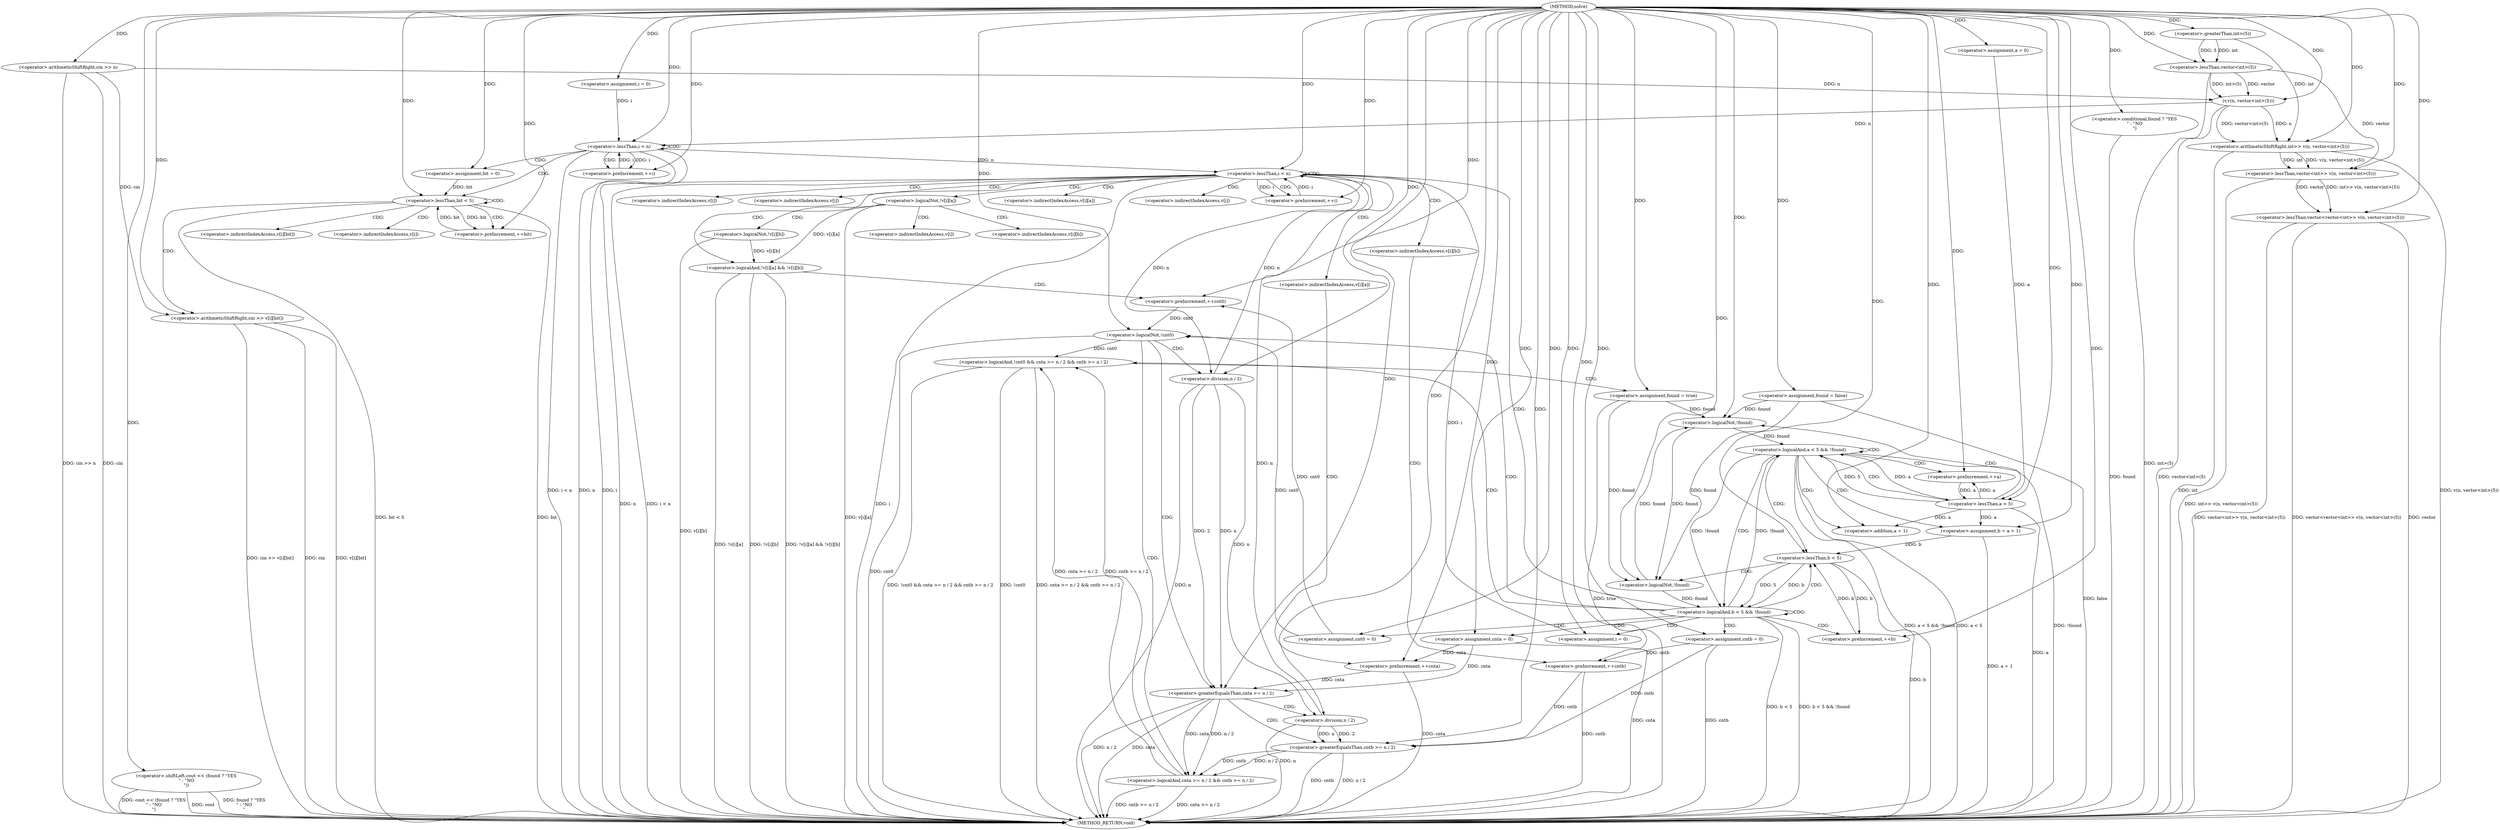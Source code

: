 digraph "solve" {  
"1000106" [label = "(METHOD,solve)" ]
"1000266" [label = "(METHOD_RETURN,void)" ]
"1000109" [label = "(<operator>.arithmeticShiftRight,cin >> n)" ]
"1000112" [label = "(<operator>.lessThan,vector<vector<int>> v(n, vector<int>(5)))" ]
"1000154" [label = "(<operator>.assignment,found = false)" ]
"1000260" [label = "(<operator>.shiftLeft,cout << (found ? \"YES\n\" : \"NO\n\"))" ]
"1000127" [label = "(<operator>.assignment,i = 0)" ]
"1000130" [label = "(<operator>.lessThan,i < n)" ]
"1000133" [label = "(<operator>.preIncrement,++i)" ]
"1000159" [label = "(<operator>.assignment,a = 0)" ]
"1000162" [label = "(<operator>.logicalAnd,a < 5 && !found)" ]
"1000168" [label = "(<operator>.preIncrement,++a)" ]
"1000114" [label = "(<operator>.lessThan,vector<int>> v(n, vector<int>(5)))" ]
"1000262" [label = "(<operator>.conditional,found ? \"YES\n\" : \"NO\n\")" ]
"1000116" [label = "(<operator>.arithmeticShiftRight,int>> v(n, vector<int>(5)))" ]
"1000138" [label = "(<operator>.assignment,bit = 0)" ]
"1000141" [label = "(<operator>.lessThan,bit < 5)" ]
"1000144" [label = "(<operator>.preIncrement,++bit)" ]
"1000146" [label = "(<operator>.arithmeticShiftRight,cin >> v[i][bit])" ]
"1000163" [label = "(<operator>.lessThan,a < 5)" ]
"1000166" [label = "(<operator>.logicalNot,!found)" ]
"1000173" [label = "(<operator>.assignment,b = a + 1)" ]
"1000178" [label = "(<operator>.logicalAnd,b < 5 && !found)" ]
"1000184" [label = "(<operator>.preIncrement,++b)" ]
"1000118" [label = "(v,v(n, vector<int>(5)))" ]
"1000188" [label = "(<operator>.assignment,cnt0 = 0)" ]
"1000192" [label = "(<operator>.assignment,cnta = 0)" ]
"1000196" [label = "(<operator>.assignment,cntb = 0)" ]
"1000120" [label = "(<operator>.lessThan,vector<int>(5))" ]
"1000175" [label = "(<operator>.addition,a + 1)" ]
"1000179" [label = "(<operator>.lessThan,b < 5)" ]
"1000182" [label = "(<operator>.logicalNot,!found)" ]
"1000201" [label = "(<operator>.assignment,i = 0)" ]
"1000204" [label = "(<operator>.lessThan,i < n)" ]
"1000207" [label = "(<operator>.preIncrement,++i)" ]
"1000243" [label = "(<operator>.logicalAnd,!cnt0 && cnta >= n / 2 && cntb >= n / 2)" ]
"1000257" [label = "(<operator>.assignment,found = true)" ]
"1000122" [label = "(<operator>.greaterThan,int>(5))" ]
"1000216" [label = "(<operator>.preIncrement,++cnta)" ]
"1000224" [label = "(<operator>.preIncrement,++cntb)" ]
"1000227" [label = "(<operator>.logicalAnd,!v[i][a] && !v[i][b])" ]
"1000240" [label = "(<operator>.preIncrement,++cnt0)" ]
"1000244" [label = "(<operator>.logicalNot,!cnt0)" ]
"1000246" [label = "(<operator>.logicalAnd,cnta >= n / 2 && cntb >= n / 2)" ]
"1000247" [label = "(<operator>.greaterEqualsThan,cnta >= n / 2)" ]
"1000252" [label = "(<operator>.greaterEqualsThan,cntb >= n / 2)" ]
"1000228" [label = "(<operator>.logicalNot,!v[i][a])" ]
"1000234" [label = "(<operator>.logicalNot,!v[i][b])" ]
"1000249" [label = "(<operator>.division,n / 2)" ]
"1000254" [label = "(<operator>.division,n / 2)" ]
"1000148" [label = "(<operator>.indirectIndexAccess,v[i][bit])" ]
"1000149" [label = "(<operator>.indirectIndexAccess,v[i])" ]
"1000211" [label = "(<operator>.indirectIndexAccess,v[i][a])" ]
"1000219" [label = "(<operator>.indirectIndexAccess,v[i][b])" ]
"1000212" [label = "(<operator>.indirectIndexAccess,v[i])" ]
"1000220" [label = "(<operator>.indirectIndexAccess,v[i])" ]
"1000229" [label = "(<operator>.indirectIndexAccess,v[i][a])" ]
"1000235" [label = "(<operator>.indirectIndexAccess,v[i][b])" ]
"1000230" [label = "(<operator>.indirectIndexAccess,v[i])" ]
"1000236" [label = "(<operator>.indirectIndexAccess,v[i])" ]
  "1000109" -> "1000266"  [ label = "DDG: cin"] 
  "1000109" -> "1000266"  [ label = "DDG: cin >> n"] 
  "1000112" -> "1000266"  [ label = "DDG: vector"] 
  "1000116" -> "1000266"  [ label = "DDG: int"] 
  "1000120" -> "1000266"  [ label = "DDG: int>(5)"] 
  "1000118" -> "1000266"  [ label = "DDG: vector<int>(5)"] 
  "1000116" -> "1000266"  [ label = "DDG: v(n, vector<int>(5))"] 
  "1000114" -> "1000266"  [ label = "DDG: int>> v(n, vector<int>(5))"] 
  "1000112" -> "1000266"  [ label = "DDG: vector<int>> v(n, vector<int>(5))"] 
  "1000112" -> "1000266"  [ label = "DDG: vector<vector<int>> v(n, vector<int>(5))"] 
  "1000130" -> "1000266"  [ label = "DDG: i"] 
  "1000130" -> "1000266"  [ label = "DDG: n"] 
  "1000130" -> "1000266"  [ label = "DDG: i < n"] 
  "1000163" -> "1000266"  [ label = "DDG: a"] 
  "1000162" -> "1000266"  [ label = "DDG: a < 5"] 
  "1000162" -> "1000266"  [ label = "DDG: !found"] 
  "1000162" -> "1000266"  [ label = "DDG: a < 5 && !found"] 
  "1000262" -> "1000266"  [ label = "DDG: found"] 
  "1000260" -> "1000266"  [ label = "DDG: found ? \"YES\n\" : \"NO\n\""] 
  "1000260" -> "1000266"  [ label = "DDG: cout << (found ? \"YES\n\" : \"NO\n\")"] 
  "1000173" -> "1000266"  [ label = "DDG: a + 1"] 
  "1000179" -> "1000266"  [ label = "DDG: b"] 
  "1000178" -> "1000266"  [ label = "DDG: b < 5"] 
  "1000178" -> "1000266"  [ label = "DDG: b < 5 && !found"] 
  "1000192" -> "1000266"  [ label = "DDG: cnta"] 
  "1000196" -> "1000266"  [ label = "DDG: cntb"] 
  "1000204" -> "1000266"  [ label = "DDG: i"] 
  "1000204" -> "1000266"  [ label = "DDG: n"] 
  "1000204" -> "1000266"  [ label = "DDG: i < n"] 
  "1000244" -> "1000266"  [ label = "DDG: cnt0"] 
  "1000243" -> "1000266"  [ label = "DDG: !cnt0"] 
  "1000247" -> "1000266"  [ label = "DDG: cnta"] 
  "1000249" -> "1000266"  [ label = "DDG: n"] 
  "1000247" -> "1000266"  [ label = "DDG: n / 2"] 
  "1000246" -> "1000266"  [ label = "DDG: cnta >= n / 2"] 
  "1000252" -> "1000266"  [ label = "DDG: cntb"] 
  "1000254" -> "1000266"  [ label = "DDG: n"] 
  "1000252" -> "1000266"  [ label = "DDG: n / 2"] 
  "1000246" -> "1000266"  [ label = "DDG: cntb >= n / 2"] 
  "1000243" -> "1000266"  [ label = "DDG: cnta >= n / 2 && cntb >= n / 2"] 
  "1000243" -> "1000266"  [ label = "DDG: !cnt0 && cnta >= n / 2 && cntb >= n / 2"] 
  "1000216" -> "1000266"  [ label = "DDG: cnta"] 
  "1000224" -> "1000266"  [ label = "DDG: cntb"] 
  "1000228" -> "1000266"  [ label = "DDG: v[i][a]"] 
  "1000227" -> "1000266"  [ label = "DDG: !v[i][a]"] 
  "1000234" -> "1000266"  [ label = "DDG: v[i][b]"] 
  "1000227" -> "1000266"  [ label = "DDG: !v[i][b]"] 
  "1000227" -> "1000266"  [ label = "DDG: !v[i][a] && !v[i][b]"] 
  "1000141" -> "1000266"  [ label = "DDG: bit"] 
  "1000141" -> "1000266"  [ label = "DDG: bit < 5"] 
  "1000146" -> "1000266"  [ label = "DDG: cin"] 
  "1000146" -> "1000266"  [ label = "DDG: v[i][bit]"] 
  "1000146" -> "1000266"  [ label = "DDG: cin >> v[i][bit]"] 
  "1000257" -> "1000266"  [ label = "DDG: true"] 
  "1000154" -> "1000266"  [ label = "DDG: false"] 
  "1000260" -> "1000266"  [ label = "DDG: cout"] 
  "1000106" -> "1000154"  [ label = "DDG: "] 
  "1000106" -> "1000109"  [ label = "DDG: "] 
  "1000114" -> "1000112"  [ label = "DDG: vector"] 
  "1000106" -> "1000112"  [ label = "DDG: "] 
  "1000114" -> "1000112"  [ label = "DDG: int>> v(n, vector<int>(5))"] 
  "1000106" -> "1000127"  [ label = "DDG: "] 
  "1000106" -> "1000159"  [ label = "DDG: "] 
  "1000106" -> "1000260"  [ label = "DDG: "] 
  "1000120" -> "1000114"  [ label = "DDG: vector"] 
  "1000106" -> "1000114"  [ label = "DDG: "] 
  "1000116" -> "1000114"  [ label = "DDG: int"] 
  "1000116" -> "1000114"  [ label = "DDG: v(n, vector<int>(5))"] 
  "1000127" -> "1000130"  [ label = "DDG: i"] 
  "1000133" -> "1000130"  [ label = "DDG: i"] 
  "1000106" -> "1000130"  [ label = "DDG: "] 
  "1000118" -> "1000130"  [ label = "DDG: n"] 
  "1000130" -> "1000133"  [ label = "DDG: i"] 
  "1000106" -> "1000133"  [ label = "DDG: "] 
  "1000163" -> "1000162"  [ label = "DDG: a"] 
  "1000163" -> "1000162"  [ label = "DDG: 5"] 
  "1000178" -> "1000162"  [ label = "DDG: !found"] 
  "1000166" -> "1000162"  [ label = "DDG: found"] 
  "1000106" -> "1000168"  [ label = "DDG: "] 
  "1000163" -> "1000168"  [ label = "DDG: a"] 
  "1000106" -> "1000262"  [ label = "DDG: "] 
  "1000122" -> "1000116"  [ label = "DDG: int"] 
  "1000106" -> "1000116"  [ label = "DDG: "] 
  "1000118" -> "1000116"  [ label = "DDG: vector<int>(5)"] 
  "1000118" -> "1000116"  [ label = "DDG: n"] 
  "1000106" -> "1000138"  [ label = "DDG: "] 
  "1000159" -> "1000163"  [ label = "DDG: a"] 
  "1000168" -> "1000163"  [ label = "DDG: a"] 
  "1000106" -> "1000163"  [ label = "DDG: "] 
  "1000154" -> "1000166"  [ label = "DDG: found"] 
  "1000182" -> "1000166"  [ label = "DDG: found"] 
  "1000257" -> "1000166"  [ label = "DDG: found"] 
  "1000106" -> "1000166"  [ label = "DDG: "] 
  "1000163" -> "1000173"  [ label = "DDG: a"] 
  "1000106" -> "1000173"  [ label = "DDG: "] 
  "1000109" -> "1000118"  [ label = "DDG: n"] 
  "1000106" -> "1000118"  [ label = "DDG: "] 
  "1000120" -> "1000118"  [ label = "DDG: vector"] 
  "1000120" -> "1000118"  [ label = "DDG: int>(5)"] 
  "1000138" -> "1000141"  [ label = "DDG: bit"] 
  "1000144" -> "1000141"  [ label = "DDG: bit"] 
  "1000106" -> "1000141"  [ label = "DDG: "] 
  "1000141" -> "1000144"  [ label = "DDG: bit"] 
  "1000106" -> "1000144"  [ label = "DDG: "] 
  "1000109" -> "1000146"  [ label = "DDG: cin"] 
  "1000106" -> "1000146"  [ label = "DDG: "] 
  "1000179" -> "1000178"  [ label = "DDG: b"] 
  "1000179" -> "1000178"  [ label = "DDG: 5"] 
  "1000162" -> "1000178"  [ label = "DDG: !found"] 
  "1000182" -> "1000178"  [ label = "DDG: found"] 
  "1000179" -> "1000184"  [ label = "DDG: b"] 
  "1000106" -> "1000184"  [ label = "DDG: "] 
  "1000106" -> "1000188"  [ label = "DDG: "] 
  "1000106" -> "1000192"  [ label = "DDG: "] 
  "1000106" -> "1000196"  [ label = "DDG: "] 
  "1000106" -> "1000120"  [ label = "DDG: "] 
  "1000122" -> "1000120"  [ label = "DDG: int"] 
  "1000122" -> "1000120"  [ label = "DDG: 5"] 
  "1000163" -> "1000175"  [ label = "DDG: a"] 
  "1000106" -> "1000175"  [ label = "DDG: "] 
  "1000173" -> "1000179"  [ label = "DDG: b"] 
  "1000184" -> "1000179"  [ label = "DDG: b"] 
  "1000106" -> "1000179"  [ label = "DDG: "] 
  "1000154" -> "1000182"  [ label = "DDG: found"] 
  "1000166" -> "1000182"  [ label = "DDG: found"] 
  "1000257" -> "1000182"  [ label = "DDG: found"] 
  "1000106" -> "1000182"  [ label = "DDG: "] 
  "1000106" -> "1000201"  [ label = "DDG: "] 
  "1000106" -> "1000257"  [ label = "DDG: "] 
  "1000106" -> "1000122"  [ label = "DDG: "] 
  "1000201" -> "1000204"  [ label = "DDG: i"] 
  "1000207" -> "1000204"  [ label = "DDG: i"] 
  "1000106" -> "1000204"  [ label = "DDG: "] 
  "1000130" -> "1000204"  [ label = "DDG: n"] 
  "1000249" -> "1000204"  [ label = "DDG: n"] 
  "1000254" -> "1000204"  [ label = "DDG: n"] 
  "1000204" -> "1000207"  [ label = "DDG: i"] 
  "1000106" -> "1000207"  [ label = "DDG: "] 
  "1000244" -> "1000243"  [ label = "DDG: cnt0"] 
  "1000246" -> "1000243"  [ label = "DDG: cnta >= n / 2"] 
  "1000246" -> "1000243"  [ label = "DDG: cntb >= n / 2"] 
  "1000188" -> "1000244"  [ label = "DDG: cnt0"] 
  "1000240" -> "1000244"  [ label = "DDG: cnt0"] 
  "1000106" -> "1000244"  [ label = "DDG: "] 
  "1000247" -> "1000246"  [ label = "DDG: cnta"] 
  "1000247" -> "1000246"  [ label = "DDG: n / 2"] 
  "1000252" -> "1000246"  [ label = "DDG: n / 2"] 
  "1000252" -> "1000246"  [ label = "DDG: cntb"] 
  "1000192" -> "1000216"  [ label = "DDG: cnta"] 
  "1000106" -> "1000216"  [ label = "DDG: "] 
  "1000196" -> "1000224"  [ label = "DDG: cntb"] 
  "1000106" -> "1000224"  [ label = "DDG: "] 
  "1000228" -> "1000227"  [ label = "DDG: v[i][a]"] 
  "1000234" -> "1000227"  [ label = "DDG: v[i][b]"] 
  "1000188" -> "1000240"  [ label = "DDG: cnt0"] 
  "1000106" -> "1000240"  [ label = "DDG: "] 
  "1000192" -> "1000247"  [ label = "DDG: cnta"] 
  "1000216" -> "1000247"  [ label = "DDG: cnta"] 
  "1000106" -> "1000247"  [ label = "DDG: "] 
  "1000249" -> "1000247"  [ label = "DDG: n"] 
  "1000249" -> "1000247"  [ label = "DDG: 2"] 
  "1000196" -> "1000252"  [ label = "DDG: cntb"] 
  "1000224" -> "1000252"  [ label = "DDG: cntb"] 
  "1000106" -> "1000252"  [ label = "DDG: "] 
  "1000254" -> "1000252"  [ label = "DDG: 2"] 
  "1000254" -> "1000252"  [ label = "DDG: n"] 
  "1000204" -> "1000249"  [ label = "DDG: n"] 
  "1000106" -> "1000249"  [ label = "DDG: "] 
  "1000249" -> "1000254"  [ label = "DDG: n"] 
  "1000106" -> "1000254"  [ label = "DDG: "] 
  "1000130" -> "1000141"  [ label = "CDG: "] 
  "1000130" -> "1000133"  [ label = "CDG: "] 
  "1000130" -> "1000130"  [ label = "CDG: "] 
  "1000130" -> "1000138"  [ label = "CDG: "] 
  "1000162" -> "1000175"  [ label = "CDG: "] 
  "1000162" -> "1000179"  [ label = "CDG: "] 
  "1000162" -> "1000163"  [ label = "CDG: "] 
  "1000162" -> "1000168"  [ label = "CDG: "] 
  "1000162" -> "1000178"  [ label = "CDG: "] 
  "1000162" -> "1000173"  [ label = "CDG: "] 
  "1000162" -> "1000162"  [ label = "CDG: "] 
  "1000163" -> "1000166"  [ label = "CDG: "] 
  "1000141" -> "1000141"  [ label = "CDG: "] 
  "1000141" -> "1000148"  [ label = "CDG: "] 
  "1000141" -> "1000144"  [ label = "CDG: "] 
  "1000141" -> "1000149"  [ label = "CDG: "] 
  "1000141" -> "1000146"  [ label = "CDG: "] 
  "1000178" -> "1000243"  [ label = "CDG: "] 
  "1000178" -> "1000244"  [ label = "CDG: "] 
  "1000178" -> "1000204"  [ label = "CDG: "] 
  "1000178" -> "1000188"  [ label = "CDG: "] 
  "1000178" -> "1000201"  [ label = "CDG: "] 
  "1000178" -> "1000179"  [ label = "CDG: "] 
  "1000178" -> "1000192"  [ label = "CDG: "] 
  "1000178" -> "1000196"  [ label = "CDG: "] 
  "1000178" -> "1000178"  [ label = "CDG: "] 
  "1000178" -> "1000184"  [ label = "CDG: "] 
  "1000179" -> "1000182"  [ label = "CDG: "] 
  "1000204" -> "1000211"  [ label = "CDG: "] 
  "1000204" -> "1000227"  [ label = "CDG: "] 
  "1000204" -> "1000204"  [ label = "CDG: "] 
  "1000204" -> "1000219"  [ label = "CDG: "] 
  "1000204" -> "1000220"  [ label = "CDG: "] 
  "1000204" -> "1000229"  [ label = "CDG: "] 
  "1000204" -> "1000230"  [ label = "CDG: "] 
  "1000204" -> "1000212"  [ label = "CDG: "] 
  "1000204" -> "1000207"  [ label = "CDG: "] 
  "1000204" -> "1000228"  [ label = "CDG: "] 
  "1000243" -> "1000257"  [ label = "CDG: "] 
  "1000244" -> "1000247"  [ label = "CDG: "] 
  "1000244" -> "1000246"  [ label = "CDG: "] 
  "1000244" -> "1000249"  [ label = "CDG: "] 
  "1000211" -> "1000216"  [ label = "CDG: "] 
  "1000219" -> "1000224"  [ label = "CDG: "] 
  "1000227" -> "1000240"  [ label = "CDG: "] 
  "1000247" -> "1000254"  [ label = "CDG: "] 
  "1000247" -> "1000252"  [ label = "CDG: "] 
  "1000228" -> "1000236"  [ label = "CDG: "] 
  "1000228" -> "1000235"  [ label = "CDG: "] 
  "1000228" -> "1000234"  [ label = "CDG: "] 
}
